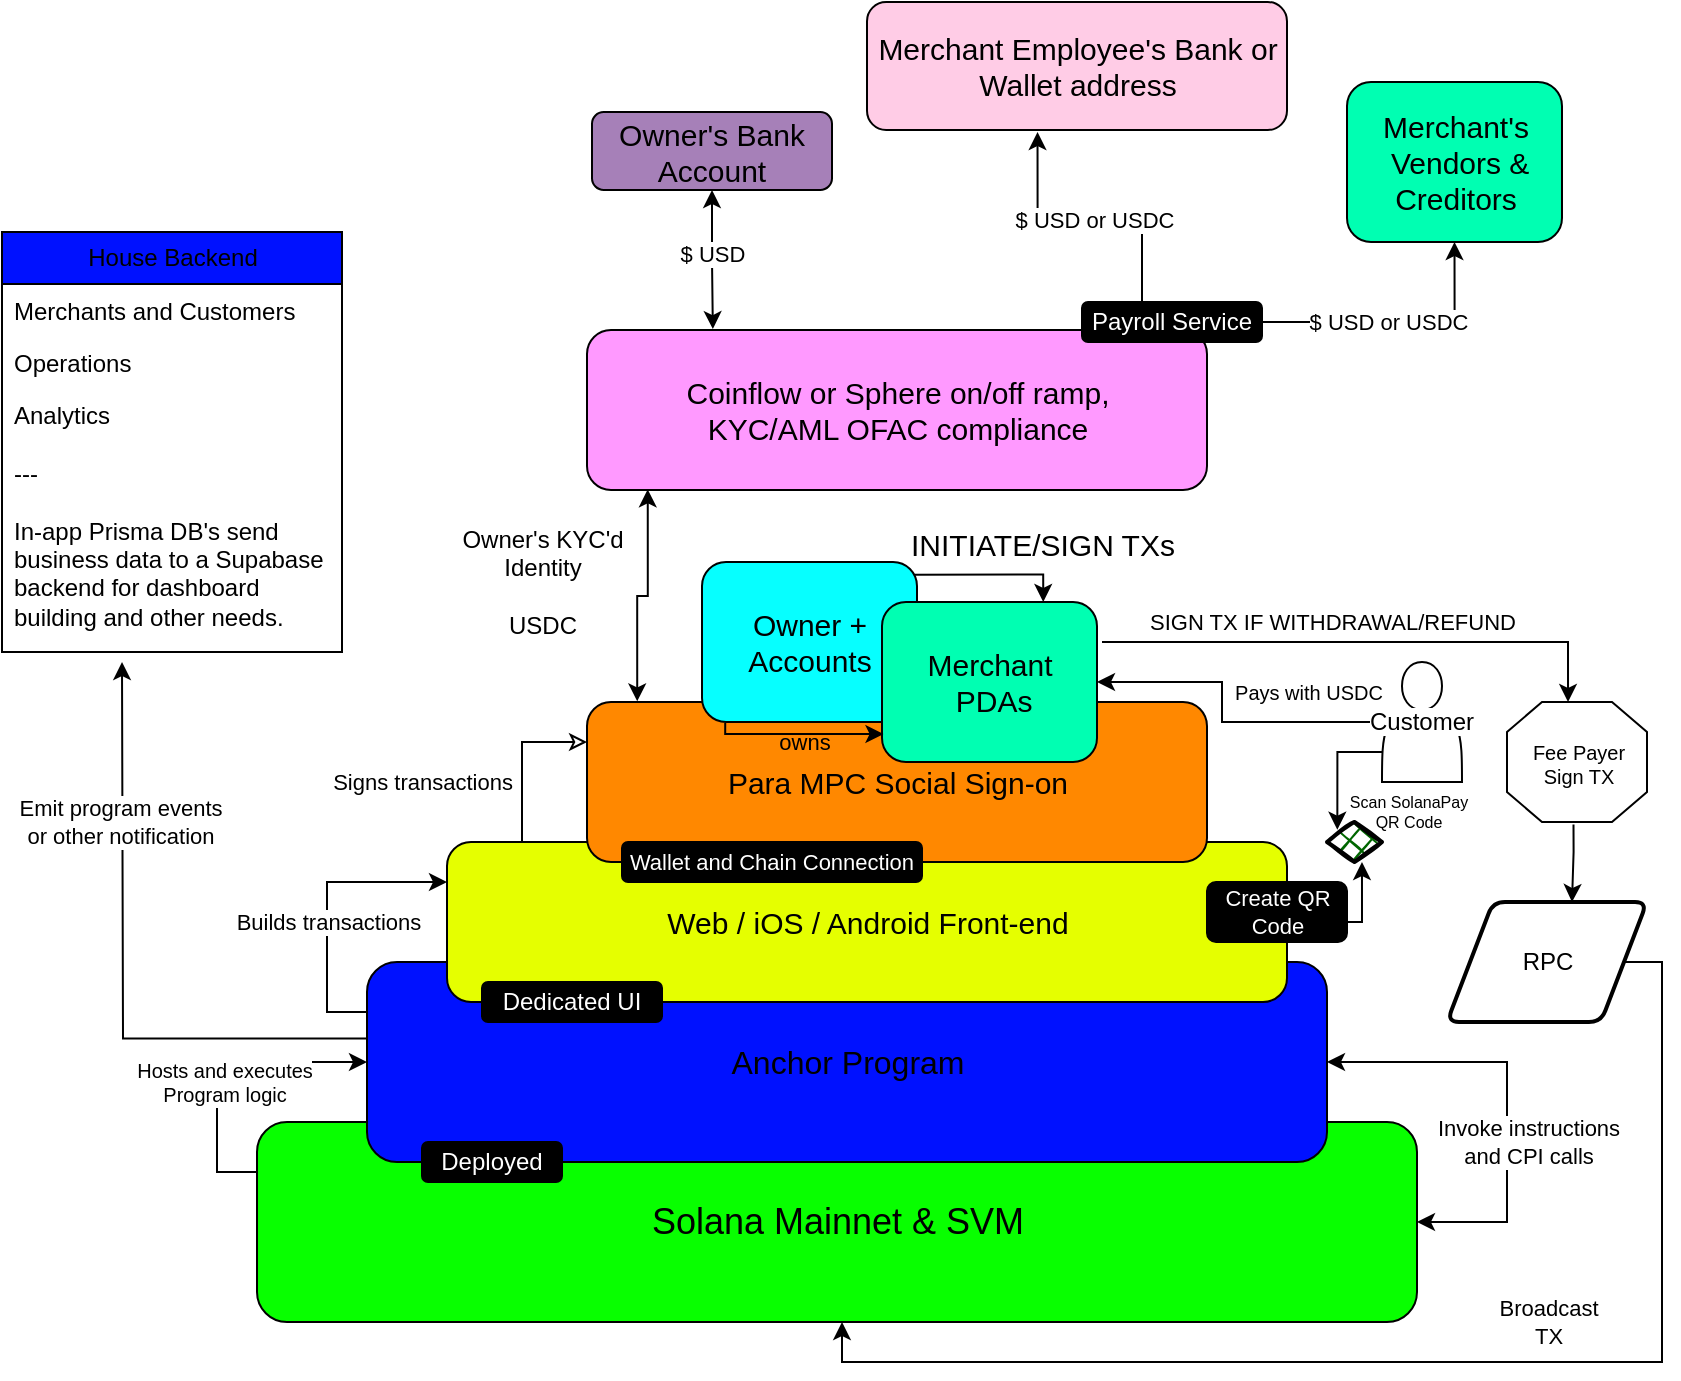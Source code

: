 <mxfile version="26.2.15">
  <diagram name="Page-1" id="ixEnn9pW8xHnraaHGQjy">
    <mxGraphModel dx="1240" dy="683" grid="1" gridSize="10" guides="1" tooltips="1" connect="1" arrows="1" fold="1" page="1" pageScale="1" pageWidth="850" pageHeight="1100" math="0" shadow="0">
      <root>
        <mxCell id="0" />
        <mxCell id="1" parent="0" />
        <mxCell id="qp32YkYb4Xcl16sfedbd-1" value="&lt;font style=&quot;color: rgb(0, 0, 0); font-size: 18px;&quot;&gt;Solana Mainnet &amp;amp; SVM&lt;/font&gt;" style="rounded=1;whiteSpace=wrap;html=1;fillColor=#08FF00;strokeColor=#000000;verticalAlign=middle;" vertex="1" parent="1">
          <mxGeometry x="137.5" y="810" width="580" height="100" as="geometry" />
        </mxCell>
        <mxCell id="qp32YkYb4Xcl16sfedbd-9" style="edgeStyle=orthogonalEdgeStyle;rounded=0;orthogonalLoop=1;jettySize=auto;html=1;exitX=0;exitY=0.25;exitDx=0;exitDy=0;entryX=0;entryY=0.5;entryDx=0;entryDy=0;" edge="1" parent="1" source="qp32YkYb4Xcl16sfedbd-1" target="qp32YkYb4Xcl16sfedbd-3">
          <mxGeometry relative="1" as="geometry" />
        </mxCell>
        <mxCell id="qp32YkYb4Xcl16sfedbd-10" value="Hosts and executes&lt;div&gt;Program logic&lt;/div&gt;" style="edgeLabel;html=1;align=center;verticalAlign=middle;resizable=0;points=[];fontSize=10;" vertex="1" connectable="0" parent="qp32YkYb4Xcl16sfedbd-9">
          <mxGeometry x="-0.074" relative="1" as="geometry">
            <mxPoint x="3" y="4" as="offset" />
          </mxGeometry>
        </mxCell>
        <mxCell id="qp32YkYb4Xcl16sfedbd-11" style="edgeStyle=orthogonalEdgeStyle;rounded=0;orthogonalLoop=1;jettySize=auto;html=1;exitX=1;exitY=0.5;exitDx=0;exitDy=0;strokeColor=default;startArrow=classic;startFill=1;" edge="1" parent="1" source="qp32YkYb4Xcl16sfedbd-3" target="qp32YkYb4Xcl16sfedbd-1">
          <mxGeometry relative="1" as="geometry">
            <mxPoint x="682.5" y="780" as="sourcePoint" />
            <mxPoint x="727.5" y="860" as="targetPoint" />
            <Array as="points">
              <mxPoint x="762.5" y="780" />
              <mxPoint x="762.5" y="860" />
            </Array>
          </mxGeometry>
        </mxCell>
        <mxCell id="qp32YkYb4Xcl16sfedbd-12" value="Invoke instructions&lt;div&gt;and CPI calls&lt;/div&gt;" style="edgeLabel;html=1;align=center;verticalAlign=middle;resizable=0;points=[];" vertex="1" connectable="0" parent="qp32YkYb4Xcl16sfedbd-11">
          <mxGeometry x="-0.017" y="-3" relative="1" as="geometry">
            <mxPoint x="13" y="24" as="offset" />
          </mxGeometry>
        </mxCell>
        <mxCell id="qp32YkYb4Xcl16sfedbd-14" style="edgeStyle=orthogonalEdgeStyle;rounded=0;orthogonalLoop=1;jettySize=auto;html=1;exitX=0;exitY=0.25;exitDx=0;exitDy=0;entryX=0;entryY=0.25;entryDx=0;entryDy=0;" edge="1" parent="1" source="qp32YkYb4Xcl16sfedbd-3" target="qp32YkYb4Xcl16sfedbd-5">
          <mxGeometry relative="1" as="geometry" />
        </mxCell>
        <mxCell id="qp32YkYb4Xcl16sfedbd-15" value="&lt;div&gt;Builds transactions&lt;/div&gt;" style="edgeLabel;html=1;align=center;verticalAlign=middle;resizable=0;points=[];" vertex="1" connectable="0" parent="qp32YkYb4Xcl16sfedbd-14">
          <mxGeometry x="0.009" relative="1" as="geometry">
            <mxPoint y="8" as="offset" />
          </mxGeometry>
        </mxCell>
        <mxCell id="qp32YkYb4Xcl16sfedbd-24" style="edgeStyle=orthogonalEdgeStyle;rounded=0;orthogonalLoop=1;jettySize=auto;html=1;exitX=0.001;exitY=0.383;exitDx=0;exitDy=0;exitPerimeter=0;" edge="1" parent="1" source="qp32YkYb4Xcl16sfedbd-3">
          <mxGeometry relative="1" as="geometry">
            <mxPoint x="70" y="580" as="targetPoint" />
          </mxGeometry>
        </mxCell>
        <mxCell id="qp32YkYb4Xcl16sfedbd-25" value="Emit program events&lt;br&gt;or other notification" style="edgeLabel;html=1;align=center;verticalAlign=middle;resizable=0;points=[];" vertex="1" connectable="0" parent="qp32YkYb4Xcl16sfedbd-24">
          <mxGeometry x="0.63" y="1" relative="1" as="geometry">
            <mxPoint y="22" as="offset" />
          </mxGeometry>
        </mxCell>
        <mxCell id="qp32YkYb4Xcl16sfedbd-3" value="&lt;font style=&quot;font-size: 16px;&quot;&gt;Anchor Program&lt;/font&gt;" style="rounded=1;whiteSpace=wrap;html=1;fillColor=#0011FF;" vertex="1" parent="1">
          <mxGeometry x="192.5" y="730" width="480" height="100" as="geometry" />
        </mxCell>
        <mxCell id="qp32YkYb4Xcl16sfedbd-5" value="&lt;font style=&quot;color: rgb(0, 0, 0); font-size: 15px;&quot;&gt;Web / iOS / Android Front-end&lt;/font&gt;" style="rounded=1;whiteSpace=wrap;html=1;fillColor=#E5FF00;" vertex="1" parent="1">
          <mxGeometry x="232.5" y="670" width="420" height="80" as="geometry" />
        </mxCell>
        <mxCell id="qp32YkYb4Xcl16sfedbd-18" style="edgeStyle=orthogonalEdgeStyle;rounded=0;orthogonalLoop=1;jettySize=auto;html=1;entryX=0.436;entryY=0;entryDx=0;entryDy=0;entryPerimeter=0;" edge="1" parent="1" target="qp32YkYb4Xcl16sfedbd-78">
          <mxGeometry relative="1" as="geometry">
            <mxPoint x="560" y="570" as="sourcePoint" />
            <mxPoint x="793" y="590" as="targetPoint" />
            <Array as="points">
              <mxPoint x="793" y="570" />
            </Array>
          </mxGeometry>
        </mxCell>
        <mxCell id="qp32YkYb4Xcl16sfedbd-20" value="SIGN TX IF WITHDRAWAL/REFUND" style="edgeLabel;html=1;align=center;verticalAlign=middle;resizable=0;points=[];" vertex="1" connectable="0" parent="qp32YkYb4Xcl16sfedbd-18">
          <mxGeometry x="-0.576" relative="1" as="geometry">
            <mxPoint x="59" y="-10" as="offset" />
          </mxGeometry>
        </mxCell>
        <mxCell id="qp32YkYb4Xcl16sfedbd-2" value="&lt;font style=&quot;color: rgb(0, 0, 0); font-size: 15px;&quot;&gt;Para MPC Social Sign-on&lt;/font&gt;" style="rounded=1;whiteSpace=wrap;html=1;fillColor=#FF8800;" vertex="1" parent="1">
          <mxGeometry x="302.5" y="600" width="310" height="80" as="geometry" />
        </mxCell>
        <mxCell id="qp32YkYb4Xcl16sfedbd-16" style="edgeStyle=orthogonalEdgeStyle;rounded=0;orthogonalLoop=1;jettySize=auto;html=1;exitX=0;exitY=0.25;exitDx=0;exitDy=0;entryX=0.048;entryY=0;entryDx=0;entryDy=0;entryPerimeter=0;startArrow=classic;startFill=0;endArrow=none;" edge="1" parent="1" source="qp32YkYb4Xcl16sfedbd-2" target="qp32YkYb4Xcl16sfedbd-5">
          <mxGeometry relative="1" as="geometry">
            <Array as="points">
              <mxPoint x="270" y="620" />
              <mxPoint x="270" y="670" />
            </Array>
          </mxGeometry>
        </mxCell>
        <mxCell id="qp32YkYb4Xcl16sfedbd-17" value="Signs transactions" style="edgeLabel;html=1;align=center;verticalAlign=middle;resizable=0;points=[];" vertex="1" connectable="0" parent="qp32YkYb4Xcl16sfedbd-16">
          <mxGeometry x="0.377" y="1" relative="1" as="geometry">
            <mxPoint x="-51" y="-16" as="offset" />
          </mxGeometry>
        </mxCell>
        <mxCell id="qp32YkYb4Xcl16sfedbd-22" value="RPC" style="shape=parallelogram;html=1;strokeWidth=2;perimeter=parallelogramPerimeter;whiteSpace=wrap;rounded=1;arcSize=12;size=0.23;" vertex="1" parent="1">
          <mxGeometry x="732.5" y="700" width="100" height="60" as="geometry" />
        </mxCell>
        <mxCell id="qp32YkYb4Xcl16sfedbd-23" style="edgeStyle=orthogonalEdgeStyle;rounded=0;orthogonalLoop=1;jettySize=auto;html=1;exitX=1;exitY=0.5;exitDx=0;exitDy=0;" edge="1" parent="1" source="qp32YkYb4Xcl16sfedbd-22" target="qp32YkYb4Xcl16sfedbd-1">
          <mxGeometry relative="1" as="geometry">
            <Array as="points">
              <mxPoint x="840" y="730" />
              <mxPoint x="840" y="930" />
              <mxPoint x="430" y="930" />
            </Array>
          </mxGeometry>
        </mxCell>
        <mxCell id="qp32YkYb4Xcl16sfedbd-55" value="Broadcast&lt;div&gt;TX&lt;/div&gt;" style="edgeLabel;html=1;align=center;verticalAlign=middle;resizable=0;points=[];" vertex="1" connectable="0" parent="qp32YkYb4Xcl16sfedbd-23">
          <mxGeometry x="-0.069" y="1" relative="1" as="geometry">
            <mxPoint x="26" y="-21" as="offset" />
          </mxGeometry>
        </mxCell>
        <mxCell id="qp32YkYb4Xcl16sfedbd-31" style="edgeStyle=orthogonalEdgeStyle;rounded=0;orthogonalLoop=1;jettySize=auto;html=1;exitX=0.977;exitY=0.079;exitDx=0;exitDy=0;entryX=0.75;entryY=0;entryDx=0;entryDy=0;exitPerimeter=0;" edge="1" parent="1" source="qp32YkYb4Xcl16sfedbd-28" target="qp32YkYb4Xcl16sfedbd-29">
          <mxGeometry relative="1" as="geometry">
            <Array as="points">
              <mxPoint x="531" y="536" />
            </Array>
          </mxGeometry>
        </mxCell>
        <mxCell id="qp32YkYb4Xcl16sfedbd-32" value="INITIATE/SIGN TXs" style="edgeLabel;html=1;align=center;verticalAlign=middle;resizable=0;points=[];fontSize=15;" vertex="1" connectable="0" parent="qp32YkYb4Xcl16sfedbd-31">
          <mxGeometry x="-0.35" y="2" relative="1" as="geometry">
            <mxPoint x="39" y="-14" as="offset" />
          </mxGeometry>
        </mxCell>
        <mxCell id="qp32YkYb4Xcl16sfedbd-28" value="&lt;font style=&quot;color: rgb(0, 0, 0); font-size: 15px;&quot;&gt;Owner + Accounts&lt;/font&gt;" style="rounded=1;whiteSpace=wrap;html=1;fillColor=#06FFFF;" vertex="1" parent="1">
          <mxGeometry x="360" y="530" width="107.5" height="80" as="geometry" />
        </mxCell>
        <mxCell id="qp32YkYb4Xcl16sfedbd-29" value="&lt;font style=&quot;color: rgb(0, 0, 0); font-size: 15px;&quot;&gt;Merchant&lt;br&gt;&amp;nbsp;PDAs&lt;/font&gt;" style="rounded=1;whiteSpace=wrap;html=1;fillColor=#00FFB2;" vertex="1" parent="1">
          <mxGeometry x="450" y="550" width="107.5" height="80" as="geometry" />
        </mxCell>
        <mxCell id="qp32YkYb4Xcl16sfedbd-37" style="edgeStyle=orthogonalEdgeStyle;rounded=0;orthogonalLoop=1;jettySize=auto;html=1;entryX=0.007;entryY=0.825;entryDx=0;entryDy=0;entryPerimeter=0;exitX=0.108;exitY=1.006;exitDx=0;exitDy=0;exitPerimeter=0;" edge="1" parent="1" source="qp32YkYb4Xcl16sfedbd-28" target="qp32YkYb4Xcl16sfedbd-29">
          <mxGeometry relative="1" as="geometry">
            <Array as="points">
              <mxPoint x="372" y="616" />
            </Array>
          </mxGeometry>
        </mxCell>
        <mxCell id="qp32YkYb4Xcl16sfedbd-38" value="owns" style="edgeLabel;html=1;align=center;verticalAlign=middle;resizable=0;points=[];labelBackgroundColor=none;" vertex="1" connectable="0" parent="qp32YkYb4Xcl16sfedbd-37">
          <mxGeometry x="-0.096" y="-1" relative="1" as="geometry">
            <mxPoint x="6" y="3" as="offset" />
          </mxGeometry>
        </mxCell>
        <mxCell id="qp32YkYb4Xcl16sfedbd-44" style="edgeStyle=orthogonalEdgeStyle;rounded=0;orthogonalLoop=1;jettySize=auto;html=1;entryX=0.625;entryY=0;entryDx=0;entryDy=0;entryPerimeter=0;exitX=0.475;exitY=1.021;exitDx=0;exitDy=0;exitPerimeter=0;" edge="1" parent="1" source="qp32YkYb4Xcl16sfedbd-78" target="qp32YkYb4Xcl16sfedbd-22">
          <mxGeometry relative="1" as="geometry">
            <mxPoint x="795" y="660" as="sourcePoint" />
            <Array as="points">
              <mxPoint x="796" y="675" />
              <mxPoint x="795" y="675" />
            </Array>
          </mxGeometry>
        </mxCell>
        <mxCell id="qp32YkYb4Xcl16sfedbd-45" value="House Backend" style="swimlane;fontStyle=0;childLayout=stackLayout;horizontal=1;startSize=26;fillColor=#0011FF;horizontalStack=0;resizeParent=1;resizeParentMax=0;resizeLast=0;collapsible=1;marginBottom=0;html=1;" vertex="1" parent="1">
          <mxGeometry x="10" y="365" width="170" height="210" as="geometry">
            <mxRectangle x="10" y="390" width="130" height="30" as="alternateBounds" />
          </mxGeometry>
        </mxCell>
        <mxCell id="qp32YkYb4Xcl16sfedbd-46" value="Merchants and Customers" style="text;strokeColor=none;fillColor=none;align=left;verticalAlign=top;spacingLeft=4;spacingRight=4;overflow=hidden;rotatable=0;points=[[0,0.5],[1,0.5]];portConstraint=eastwest;whiteSpace=wrap;html=1;" vertex="1" parent="qp32YkYb4Xcl16sfedbd-45">
          <mxGeometry y="26" width="170" height="26" as="geometry" />
        </mxCell>
        <mxCell id="qp32YkYb4Xcl16sfedbd-47" value="Operations" style="text;strokeColor=none;fillColor=none;align=left;verticalAlign=top;spacingLeft=4;spacingRight=4;overflow=hidden;rotatable=0;points=[[0,0.5],[1,0.5]];portConstraint=eastwest;whiteSpace=wrap;html=1;" vertex="1" parent="qp32YkYb4Xcl16sfedbd-45">
          <mxGeometry y="52" width="170" height="26" as="geometry" />
        </mxCell>
        <mxCell id="qp32YkYb4Xcl16sfedbd-48" value="Analytics&lt;div&gt;&lt;br&gt;&lt;/div&gt;&lt;div&gt;---&lt;/div&gt;&lt;div&gt;&lt;br&gt;&lt;/div&gt;&lt;div&gt;In-app Prisma DB&#39;s send business data to a Supabase backend for dashboard building and other needs.&lt;/div&gt;&lt;div&gt;&lt;br&gt;&lt;/div&gt;&lt;div&gt;&lt;br&gt;&lt;/div&gt;" style="text;strokeColor=none;fillColor=none;align=left;verticalAlign=top;spacingLeft=4;spacingRight=4;overflow=hidden;rotatable=0;points=[[0,0.5],[1,0.5]];portConstraint=eastwest;whiteSpace=wrap;html=1;" vertex="1" parent="qp32YkYb4Xcl16sfedbd-45">
          <mxGeometry y="78" width="170" height="132" as="geometry" />
        </mxCell>
        <mxCell id="qp32YkYb4Xcl16sfedbd-52" value="&lt;font style=&quot;color: rgb(0, 0, 0); font-size: 15px;&quot;&gt;Coinflow or Sphere on/off ramp,&lt;/font&gt;&lt;div&gt;&lt;font style=&quot;color: rgb(0, 0, 0); font-size: 15px;&quot;&gt;KYC/AML OFAC compliance&lt;/font&gt;&lt;/div&gt;" style="rounded=1;whiteSpace=wrap;html=1;fillColor=#FF99FF;" vertex="1" parent="1">
          <mxGeometry x="302.5" y="414" width="310" height="80" as="geometry" />
        </mxCell>
        <mxCell id="qp32YkYb4Xcl16sfedbd-53" style="edgeStyle=orthogonalEdgeStyle;rounded=0;orthogonalLoop=1;jettySize=auto;html=1;entryX=0.081;entryY=-0.004;entryDx=0;entryDy=0;entryPerimeter=0;exitX=0.098;exitY=0.996;exitDx=0;exitDy=0;exitPerimeter=0;startArrow=classic;startFill=1;" edge="1" parent="1" source="qp32YkYb4Xcl16sfedbd-52" target="qp32YkYb4Xcl16sfedbd-2">
          <mxGeometry relative="1" as="geometry">
            <mxPoint x="334" y="500" as="sourcePoint" />
          </mxGeometry>
        </mxCell>
        <mxCell id="qp32YkYb4Xcl16sfedbd-74" value="&lt;font style=&quot;font-size: 12px;&quot;&gt;Owner&#39;s KYC&#39;d &lt;br&gt;Identity&lt;br&gt;&lt;br&gt;USDC&lt;/font&gt;" style="edgeLabel;html=1;align=center;verticalAlign=middle;resizable=0;points=[];" vertex="1" connectable="0" parent="qp32YkYb4Xcl16sfedbd-53">
          <mxGeometry x="-0.455" relative="1" as="geometry">
            <mxPoint x="-53" y="16" as="offset" />
          </mxGeometry>
        </mxCell>
        <mxCell id="qp32YkYb4Xcl16sfedbd-56" value="&lt;font color=&quot;#000000&quot;&gt;&lt;span style=&quot;font-size: 15px;&quot;&gt;Owner&#39;s Bank Account&lt;/span&gt;&lt;/font&gt;" style="rounded=1;whiteSpace=wrap;html=1;fillColor=#A680B8;" vertex="1" parent="1">
          <mxGeometry x="305" y="305" width="120" height="39" as="geometry" />
        </mxCell>
        <mxCell id="qp32YkYb4Xcl16sfedbd-58" style="edgeStyle=orthogonalEdgeStyle;rounded=0;orthogonalLoop=1;jettySize=auto;html=1;entryX=1;entryY=0.5;entryDx=0;entryDy=0;" edge="1" parent="1" source="qp32YkYb4Xcl16sfedbd-57" target="qp32YkYb4Xcl16sfedbd-29">
          <mxGeometry relative="1" as="geometry">
            <Array as="points">
              <mxPoint x="620" y="610" />
              <mxPoint x="620" y="590" />
            </Array>
          </mxGeometry>
        </mxCell>
        <mxCell id="qp32YkYb4Xcl16sfedbd-57" value="&lt;span style=&quot;background-color: light-dark(#ffffff, var(--ge-dark-color, #121212));&quot;&gt;Customer&lt;/span&gt;" style="shape=actor;whiteSpace=wrap;html=1;" vertex="1" parent="1">
          <mxGeometry x="700" y="580" width="40" height="60" as="geometry" />
        </mxCell>
        <mxCell id="qp32YkYb4Xcl16sfedbd-62" value="&lt;font style=&quot;font-size: 10px;&quot;&gt;Pays with USDC&lt;/font&gt;" style="text;html=1;align=center;verticalAlign=middle;resizable=0;points=[];autosize=1;strokeColor=none;fillColor=none;" vertex="1" parent="1">
          <mxGeometry x="612.5" y="580" width="100" height="30" as="geometry" />
        </mxCell>
        <mxCell id="qp32YkYb4Xcl16sfedbd-64" value="" style="rhombus;whiteSpace=wrap;html=1;strokeWidth=2;fillWeight=-1;hachureGap=8;fillStyle=cross-hatch;fillColor=#006600;sketch=1;" vertex="1" parent="1">
          <mxGeometry x="672.5" y="660" width="27.5" height="20" as="geometry" />
        </mxCell>
        <mxCell id="qp32YkYb4Xcl16sfedbd-66" style="edgeStyle=orthogonalEdgeStyle;rounded=0;orthogonalLoop=1;jettySize=auto;html=1;entryX=0.636;entryY=1;entryDx=0;entryDy=0;entryPerimeter=0;" edge="1" parent="1" source="qp32YkYb4Xcl16sfedbd-5" target="qp32YkYb4Xcl16sfedbd-64">
          <mxGeometry relative="1" as="geometry" />
        </mxCell>
        <mxCell id="qp32YkYb4Xcl16sfedbd-68" style="edgeStyle=orthogonalEdgeStyle;rounded=0;orthogonalLoop=1;jettySize=auto;html=1;exitX=0;exitY=0.75;exitDx=0;exitDy=0;entryX=0.188;entryY=0.192;entryDx=0;entryDy=0;entryPerimeter=0;" edge="1" parent="1" source="qp32YkYb4Xcl16sfedbd-57" target="qp32YkYb4Xcl16sfedbd-64">
          <mxGeometry relative="1" as="geometry" />
        </mxCell>
        <mxCell id="qp32YkYb4Xcl16sfedbd-69" value="&lt;font&gt;Scan SolanaPay&lt;/font&gt;&lt;div&gt;&lt;font&gt;QR Code&lt;/font&gt;&lt;/div&gt;" style="text;html=1;align=center;verticalAlign=middle;resizable=0;points=[];autosize=1;strokeColor=none;fillColor=none;fontSize=8;" vertex="1" parent="1">
          <mxGeometry x="672.5" y="640" width="80" height="30" as="geometry" />
        </mxCell>
        <mxCell id="qp32YkYb4Xcl16sfedbd-71" value="&lt;font&gt;Deployed&lt;/font&gt;" style="rounded=1;whiteSpace=wrap;html=1;fillColor=#000000;fontColor=#FFFFFF;" vertex="1" parent="1">
          <mxGeometry x="220" y="820" width="70" height="20" as="geometry" />
        </mxCell>
        <mxCell id="qp32YkYb4Xcl16sfedbd-72" value="&lt;font&gt;Dedicated UI&lt;/font&gt;" style="rounded=1;whiteSpace=wrap;html=1;fillColor=#000000;fontColor=#FFFFFF;" vertex="1" parent="1">
          <mxGeometry x="250" y="740" width="90" height="20" as="geometry" />
        </mxCell>
        <mxCell id="qp32YkYb4Xcl16sfedbd-73" value="&lt;font style=&quot;font-size: 11px;&quot;&gt;Wallet and Chain Connection&lt;/font&gt;" style="rounded=1;whiteSpace=wrap;html=1;fillColor=#000000;fontColor=#FFFFFF;" vertex="1" parent="1">
          <mxGeometry x="320" y="670" width="150" height="20" as="geometry" />
        </mxCell>
        <mxCell id="qp32YkYb4Xcl16sfedbd-76" value="&lt;font&gt;Create QR Code&lt;/font&gt;" style="rounded=1;whiteSpace=wrap;html=1;fillColor=#000000;fontSize=11;fontColor=#FFFFFF;" vertex="1" parent="1">
          <mxGeometry x="612.5" y="690" width="70" height="30" as="geometry" />
        </mxCell>
        <mxCell id="qp32YkYb4Xcl16sfedbd-78" value="" style="verticalLabelPosition=bottom;verticalAlign=top;html=1;shape=mxgraph.basic.polygon;polyCoords=[[0.25,0],[0.75,0],[1,0.25],[1,0.75],[0.75,1],[0.25,1],[0,0.75],[0,0.25]];polyline=0;fillColor=light-dark(#FFFFFF,#0011FF);" vertex="1" parent="1">
          <mxGeometry x="762.5" y="600" width="70" height="60" as="geometry" />
        </mxCell>
        <mxCell id="qp32YkYb4Xcl16sfedbd-82" value="Fee P&lt;span style=&quot;background-color: transparent; color: light-dark(rgb(0, 0, 0), rgb(255, 255, 255));&quot;&gt;ayer&lt;/span&gt;&lt;div&gt;Sign TX&lt;/div&gt;" style="text;html=1;align=center;verticalAlign=middle;resizable=0;points=[];autosize=1;strokeColor=none;fillColor=none;fontSize=10;" vertex="1" parent="1">
          <mxGeometry x="762.5" y="611" width="70" height="40" as="geometry" />
        </mxCell>
        <mxCell id="qp32YkYb4Xcl16sfedbd-84" style="edgeStyle=orthogonalEdgeStyle;rounded=0;orthogonalLoop=1;jettySize=auto;html=1;entryX=0.203;entryY=-0.006;entryDx=0;entryDy=0;entryPerimeter=0;startArrow=classic;startFill=1;" edge="1" parent="1" source="qp32YkYb4Xcl16sfedbd-56" target="qp32YkYb4Xcl16sfedbd-52">
          <mxGeometry relative="1" as="geometry" />
        </mxCell>
        <mxCell id="qp32YkYb4Xcl16sfedbd-85" value="$ USD" style="edgeLabel;html=1;align=center;verticalAlign=middle;resizable=0;points=[];" vertex="1" connectable="0" parent="qp32YkYb4Xcl16sfedbd-84">
          <mxGeometry x="-0.091" relative="1" as="geometry">
            <mxPoint as="offset" />
          </mxGeometry>
        </mxCell>
        <mxCell id="qp32YkYb4Xcl16sfedbd-86" value="&lt;font color=&quot;#000000&quot;&gt;&lt;span style=&quot;font-size: 15px;&quot;&gt;Merchant Employee&#39;s Bank or Wallet address&lt;/span&gt;&lt;/font&gt;" style="rounded=1;whiteSpace=wrap;html=1;fillColor=#FFCCE6;" vertex="1" parent="1">
          <mxGeometry x="442.5" y="250" width="210" height="64" as="geometry" />
        </mxCell>
        <mxCell id="qp32YkYb4Xcl16sfedbd-87" style="edgeStyle=orthogonalEdgeStyle;rounded=0;orthogonalLoop=1;jettySize=auto;html=1;exitX=0.5;exitY=0;exitDx=0;exitDy=0;entryX=0.406;entryY=1.016;entryDx=0;entryDy=0;entryPerimeter=0;startArrow=none;startFill=0;" edge="1" parent="1" source="qp32YkYb4Xcl16sfedbd-92" target="qp32YkYb4Xcl16sfedbd-86">
          <mxGeometry relative="1" as="geometry">
            <Array as="points">
              <mxPoint x="580" y="400" />
              <mxPoint x="580" y="357" />
              <mxPoint x="528" y="357" />
            </Array>
          </mxGeometry>
        </mxCell>
        <mxCell id="qp32YkYb4Xcl16sfedbd-90" value="$ USD or USDC" style="edgeLabel;html=1;align=center;verticalAlign=middle;resizable=0;points=[];" vertex="1" connectable="0" parent="qp32YkYb4Xcl16sfedbd-87">
          <mxGeometry x="0.079" y="2" relative="1" as="geometry">
            <mxPoint as="offset" />
          </mxGeometry>
        </mxCell>
        <mxCell id="qp32YkYb4Xcl16sfedbd-92" value="&lt;font&gt;Payroll Service&lt;/font&gt;" style="rounded=1;whiteSpace=wrap;html=1;fillColor=#000000;fontColor=#FFFFFF;" vertex="1" parent="1">
          <mxGeometry x="550" y="400" width="90" height="20" as="geometry" />
        </mxCell>
        <mxCell id="qp32YkYb4Xcl16sfedbd-94" value="&lt;font style=&quot;color: rgb(0, 0, 0); font-size: 15px;&quot;&gt;Merchant&#39;s&lt;br&gt;&amp;nbsp;Vendors &amp;amp; Creditors&lt;/font&gt;" style="rounded=1;whiteSpace=wrap;html=1;fillColor=#00FFB2;" vertex="1" parent="1">
          <mxGeometry x="682.5" y="290" width="107.5" height="80" as="geometry" />
        </mxCell>
        <mxCell id="qp32YkYb4Xcl16sfedbd-95" style="edgeStyle=orthogonalEdgeStyle;rounded=0;orthogonalLoop=1;jettySize=auto;html=1;entryX=0.5;entryY=1;entryDx=0;entryDy=0;exitX=1;exitY=0.5;exitDx=0;exitDy=0;" edge="1" parent="1" source="qp32YkYb4Xcl16sfedbd-92" target="qp32YkYb4Xcl16sfedbd-94">
          <mxGeometry relative="1" as="geometry" />
        </mxCell>
        <mxCell id="qp32YkYb4Xcl16sfedbd-97" value="$ USD or USDC" style="edgeLabel;html=1;align=center;verticalAlign=middle;resizable=0;points=[];" vertex="1" connectable="0" parent="qp32YkYb4Xcl16sfedbd-95">
          <mxGeometry x="-0.059" y="-4" relative="1" as="geometry">
            <mxPoint x="-1" y="-4" as="offset" />
          </mxGeometry>
        </mxCell>
      </root>
    </mxGraphModel>
  </diagram>
</mxfile>
